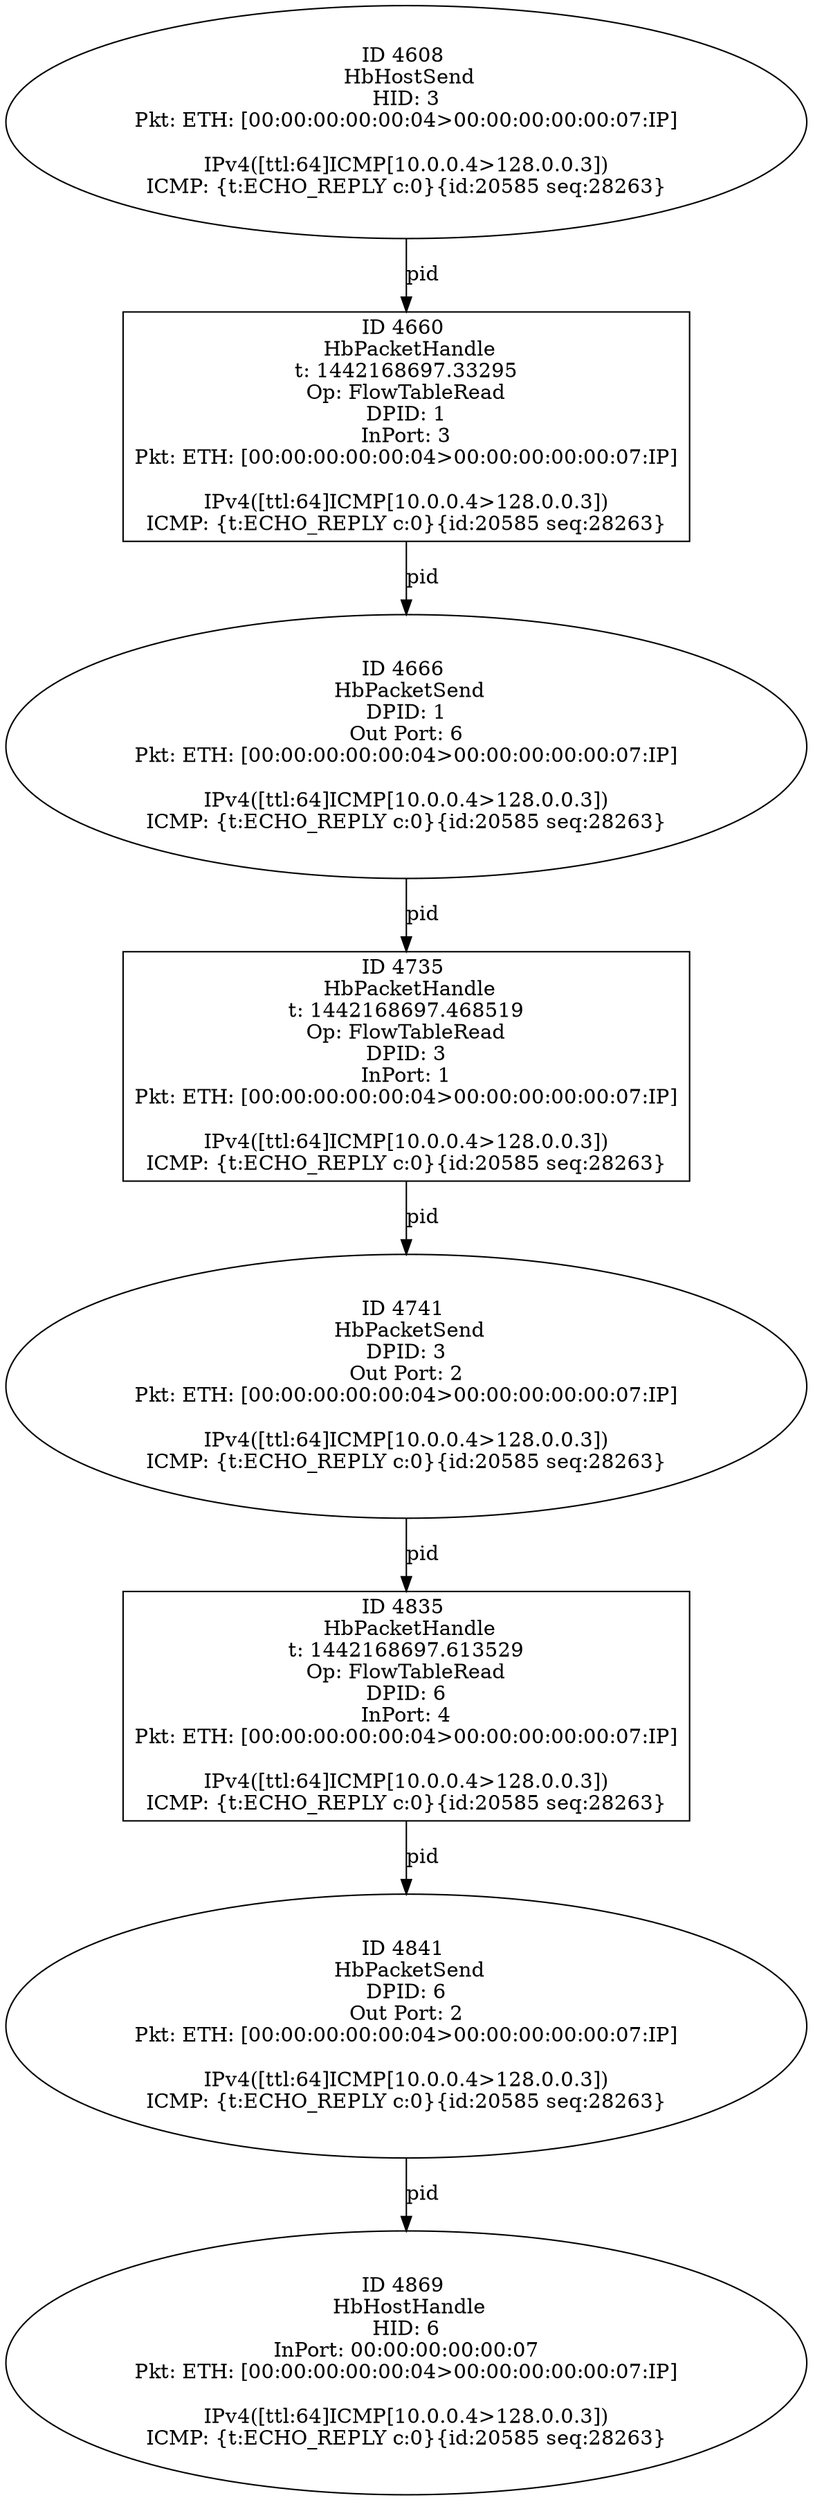strict digraph G {
4608 [shape=oval, event=<hb_events.HbHostSend object at 0x107c508d0>, label="ID 4608 
 HbHostSend
HID: 3
Pkt: ETH: [00:00:00:00:00:04>00:00:00:00:00:07:IP]

IPv4([ttl:64]ICMP[10.0.0.4>128.0.0.3])
ICMP: {t:ECHO_REPLY c:0}{id:20585 seq:28263}"];
4835 [shape=box, event=<hb_events.HbPacketHandle object at 0x107d1ff10>, label="ID 4835 
 HbPacketHandle
t: 1442168697.613529
Op: FlowTableRead
DPID: 6
InPort: 4
Pkt: ETH: [00:00:00:00:00:04>00:00:00:00:00:07:IP]

IPv4([ttl:64]ICMP[10.0.0.4>128.0.0.3])
ICMP: {t:ECHO_REPLY c:0}{id:20585 seq:28263}"];
4741 [shape=oval, event=<hb_events.HbPacketSend object at 0x107cc8290>, label="ID 4741 
 HbPacketSend
DPID: 3
Out Port: 2
Pkt: ETH: [00:00:00:00:00:04>00:00:00:00:00:07:IP]

IPv4([ttl:64]ICMP[10.0.0.4>128.0.0.3])
ICMP: {t:ECHO_REPLY c:0}{id:20585 seq:28263}"];
4841 [shape=oval, event=<hb_events.HbPacketSend object at 0x107d10810>, label="ID 4841 
 HbPacketSend
DPID: 6
Out Port: 2
Pkt: ETH: [00:00:00:00:00:04>00:00:00:00:00:07:IP]

IPv4([ttl:64]ICMP[10.0.0.4>128.0.0.3])
ICMP: {t:ECHO_REPLY c:0}{id:20585 seq:28263}"];
4660 [shape=box, event=<hb_events.HbPacketHandle object at 0x107c80950>, label="ID 4660 
 HbPacketHandle
t: 1442168697.33295
Op: FlowTableRead
DPID: 1
InPort: 3
Pkt: ETH: [00:00:00:00:00:04>00:00:00:00:00:07:IP]

IPv4([ttl:64]ICMP[10.0.0.4>128.0.0.3])
ICMP: {t:ECHO_REPLY c:0}{id:20585 seq:28263}"];
4666 [shape=oval, event=<hb_events.HbPacketSend object at 0x107c8e550>, label="ID 4666 
 HbPacketSend
DPID: 1
Out Port: 6
Pkt: ETH: [00:00:00:00:00:04>00:00:00:00:00:07:IP]

IPv4([ttl:64]ICMP[10.0.0.4>128.0.0.3])
ICMP: {t:ECHO_REPLY c:0}{id:20585 seq:28263}"];
4735 [shape=box, event=<hb_events.HbPacketHandle object at 0x107cc8250>, label="ID 4735 
 HbPacketHandle
t: 1442168697.468519
Op: FlowTableRead
DPID: 3
InPort: 1
Pkt: ETH: [00:00:00:00:00:04>00:00:00:00:00:07:IP]

IPv4([ttl:64]ICMP[10.0.0.4>128.0.0.3])
ICMP: {t:ECHO_REPLY c:0}{id:20585 seq:28263}"];
4869 [shape=oval, event=<hb_events.HbHostHandle object at 0x107d33110>, label="ID 4869 
 HbHostHandle
HID: 6
InPort: 00:00:00:00:00:07
Pkt: ETH: [00:00:00:00:00:04>00:00:00:00:00:07:IP]

IPv4([ttl:64]ICMP[10.0.0.4>128.0.0.3])
ICMP: {t:ECHO_REPLY c:0}{id:20585 seq:28263}"];
4608 -> 4660  [rel=pid, label=pid];
4835 -> 4841  [rel=pid, label=pid];
4741 -> 4835  [rel=pid, label=pid];
4841 -> 4869  [rel=pid, label=pid];
4660 -> 4666  [rel=pid, label=pid];
4666 -> 4735  [rel=pid, label=pid];
4735 -> 4741  [rel=pid, label=pid];
}
